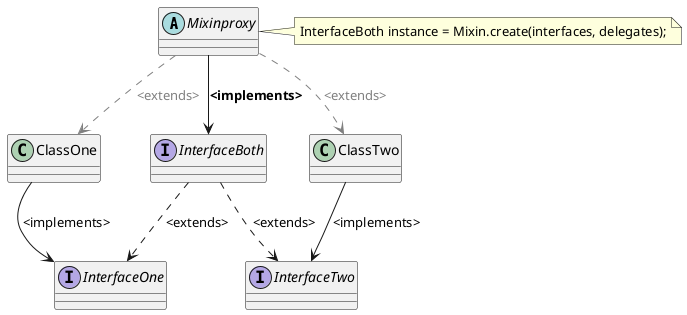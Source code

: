 @startuml
' http://plantuml.com/classes.html
abstract class Mixinproxy
interface InterfaceOne
interface InterfaceTwo
interface InterfaceBoth

ClassOne --> InterfaceOne : <implements>
ClassTwo --> InterfaceTwo : <implements>
InterfaceBoth ..> InterfaceOne : <extends>
InterfaceBoth ..> InterfaceTwo : <extends>
Mixinproxy --> InterfaceBoth : <b><implements></b>
Mixinproxy ..[#gray]> ClassOne : <font color=gray><extends></font>
Mixinproxy ..[#gray]> ClassTwo : <font color=gray><extends></font>

note right of Mixinproxy : InterfaceBoth instance = Mixin.create(interfaces, delegates);

@enduml